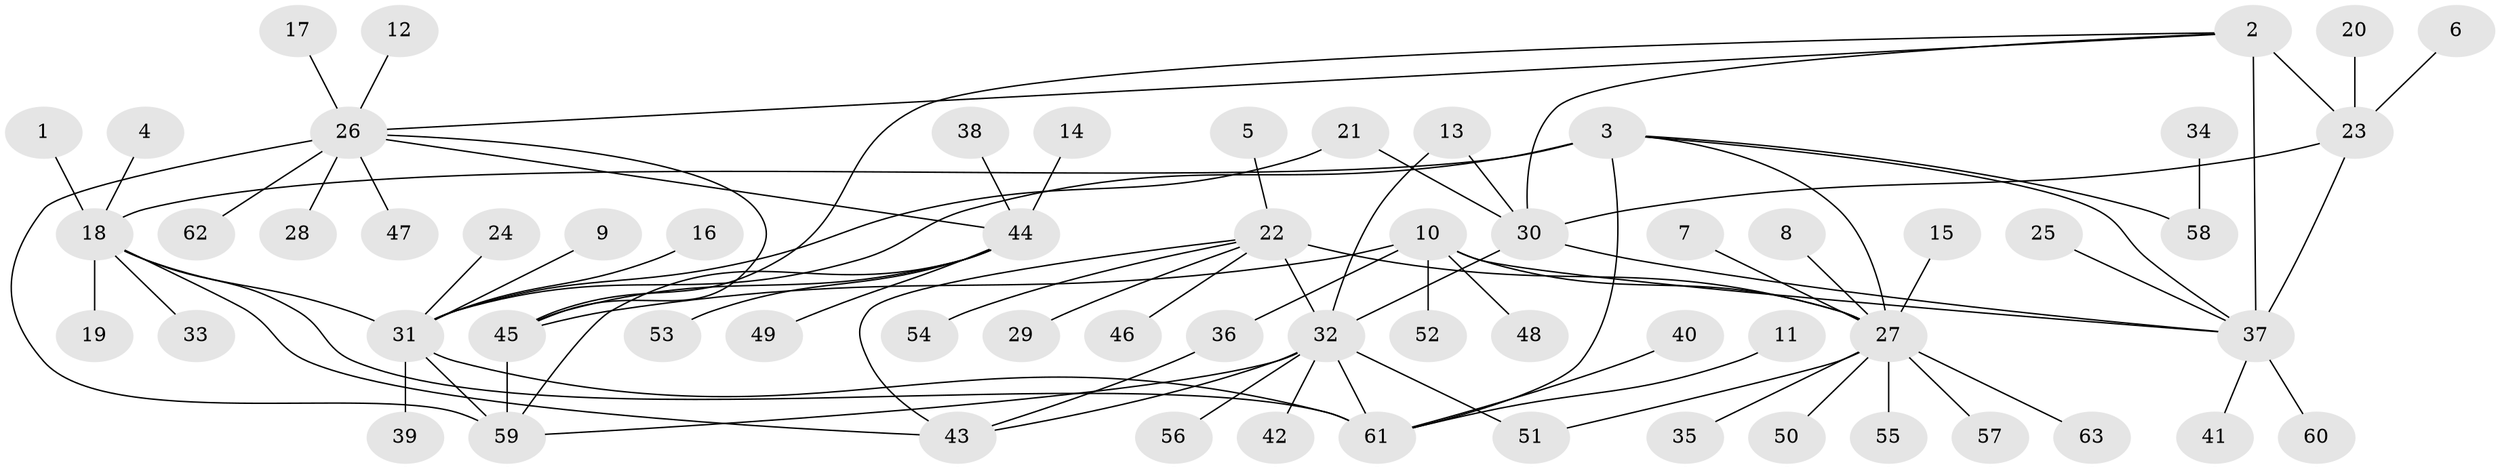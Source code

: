 // original degree distribution, {8: 0.047619047619047616, 6: 0.05555555555555555, 10: 0.007936507936507936, 9: 0.007936507936507936, 7: 0.06349206349206349, 12: 0.023809523809523808, 13: 0.007936507936507936, 15: 0.007936507936507936, 11: 0.015873015873015872, 1: 0.6031746031746031, 2: 0.1111111111111111, 4: 0.007936507936507936, 3: 0.031746031746031744, 5: 0.007936507936507936}
// Generated by graph-tools (version 1.1) at 2025/02/03/09/25 03:02:51]
// undirected, 63 vertices, 84 edges
graph export_dot {
graph [start="1"]
  node [color=gray90,style=filled];
  1;
  2;
  3;
  4;
  5;
  6;
  7;
  8;
  9;
  10;
  11;
  12;
  13;
  14;
  15;
  16;
  17;
  18;
  19;
  20;
  21;
  22;
  23;
  24;
  25;
  26;
  27;
  28;
  29;
  30;
  31;
  32;
  33;
  34;
  35;
  36;
  37;
  38;
  39;
  40;
  41;
  42;
  43;
  44;
  45;
  46;
  47;
  48;
  49;
  50;
  51;
  52;
  53;
  54;
  55;
  56;
  57;
  58;
  59;
  60;
  61;
  62;
  63;
  1 -- 18 [weight=1.0];
  2 -- 23 [weight=1.0];
  2 -- 26 [weight=1.0];
  2 -- 30 [weight=1.0];
  2 -- 37 [weight=3.0];
  2 -- 45 [weight=1.0];
  3 -- 18 [weight=1.0];
  3 -- 27 [weight=1.0];
  3 -- 31 [weight=1.0];
  3 -- 37 [weight=1.0];
  3 -- 58 [weight=1.0];
  3 -- 61 [weight=3.0];
  4 -- 18 [weight=1.0];
  5 -- 22 [weight=1.0];
  6 -- 23 [weight=1.0];
  7 -- 27 [weight=1.0];
  8 -- 27 [weight=1.0];
  9 -- 31 [weight=1.0];
  10 -- 27 [weight=5.0];
  10 -- 36 [weight=1.0];
  10 -- 37 [weight=1.0];
  10 -- 45 [weight=1.0];
  10 -- 48 [weight=1.0];
  10 -- 52 [weight=1.0];
  11 -- 61 [weight=1.0];
  12 -- 26 [weight=1.0];
  13 -- 30 [weight=1.0];
  13 -- 32 [weight=1.0];
  14 -- 44 [weight=1.0];
  15 -- 27 [weight=1.0];
  16 -- 31 [weight=1.0];
  17 -- 26 [weight=1.0];
  18 -- 19 [weight=1.0];
  18 -- 31 [weight=1.0];
  18 -- 33 [weight=1.0];
  18 -- 43 [weight=1.0];
  18 -- 61 [weight=3.0];
  20 -- 23 [weight=1.0];
  21 -- 30 [weight=1.0];
  21 -- 31 [weight=1.0];
  22 -- 27 [weight=1.0];
  22 -- 29 [weight=1.0];
  22 -- 32 [weight=5.0];
  22 -- 43 [weight=1.0];
  22 -- 46 [weight=1.0];
  22 -- 54 [weight=1.0];
  23 -- 30 [weight=1.0];
  23 -- 37 [weight=3.0];
  24 -- 31 [weight=1.0];
  25 -- 37 [weight=1.0];
  26 -- 28 [weight=1.0];
  26 -- 44 [weight=2.0];
  26 -- 45 [weight=2.0];
  26 -- 47 [weight=1.0];
  26 -- 59 [weight=4.0];
  26 -- 62 [weight=1.0];
  27 -- 35 [weight=1.0];
  27 -- 50 [weight=1.0];
  27 -- 51 [weight=1.0];
  27 -- 55 [weight=1.0];
  27 -- 57 [weight=1.0];
  27 -- 63 [weight=1.0];
  30 -- 32 [weight=1.0];
  30 -- 37 [weight=3.0];
  31 -- 39 [weight=1.0];
  31 -- 59 [weight=1.0];
  31 -- 61 [weight=3.0];
  32 -- 42 [weight=1.0];
  32 -- 43 [weight=1.0];
  32 -- 51 [weight=1.0];
  32 -- 56 [weight=1.0];
  32 -- 59 [weight=1.0];
  32 -- 61 [weight=1.0];
  34 -- 58 [weight=1.0];
  36 -- 43 [weight=1.0];
  37 -- 41 [weight=1.0];
  37 -- 60 [weight=1.0];
  38 -- 44 [weight=1.0];
  40 -- 61 [weight=1.0];
  44 -- 45 [weight=1.0];
  44 -- 49 [weight=1.0];
  44 -- 53 [weight=1.0];
  44 -- 59 [weight=2.0];
  45 -- 59 [weight=2.0];
}
